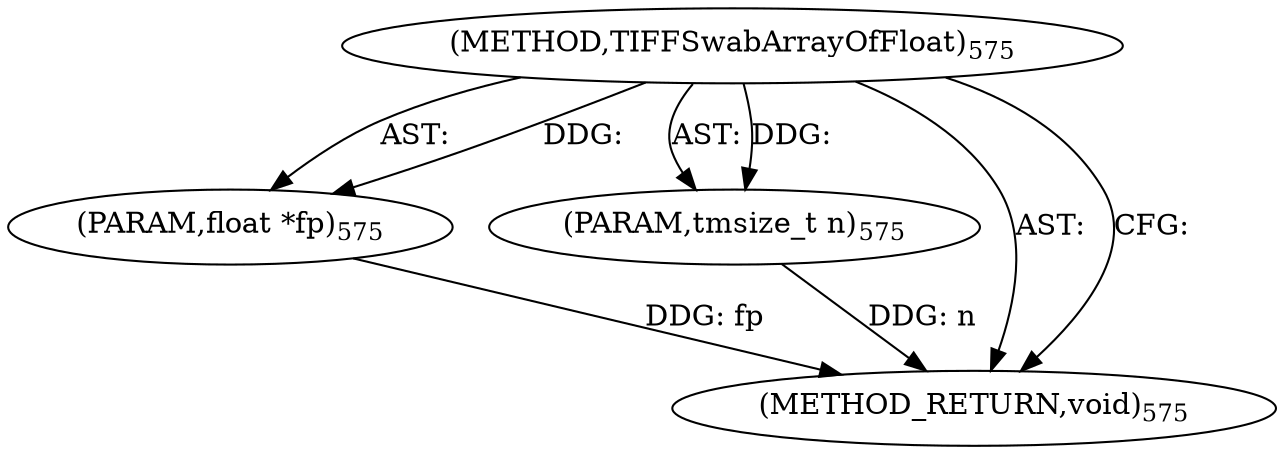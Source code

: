 digraph "TIFFSwabArrayOfFloat" {  
"9245" [label = <(METHOD,TIFFSwabArrayOfFloat)<SUB>575</SUB>> ]
"9246" [label = <(PARAM,float *fp)<SUB>575</SUB>> ]
"9247" [label = <(PARAM,tmsize_t n)<SUB>575</SUB>> ]
"9248" [label = <(METHOD_RETURN,void)<SUB>575</SUB>> ]
  "9245" -> "9246"  [ label = "AST: "] 
  "9245" -> "9247"  [ label = "AST: "] 
  "9245" -> "9248"  [ label = "AST: "] 
  "9245" -> "9248"  [ label = "CFG: "] 
  "9246" -> "9248"  [ label = "DDG: fp"] 
  "9247" -> "9248"  [ label = "DDG: n"] 
  "9245" -> "9246"  [ label = "DDG: "] 
  "9245" -> "9247"  [ label = "DDG: "] 
}

